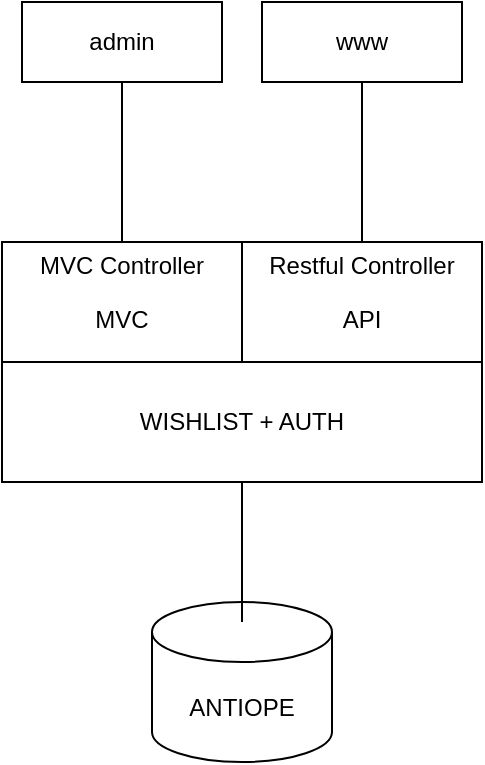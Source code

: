 <mxfile version="21.6.2" type="github">
  <diagram name="Page-1" id="p7Q0gR2Xs5QQkEZGU7Py">
    <mxGraphModel dx="1372" dy="766" grid="1" gridSize="10" guides="1" tooltips="1" connect="1" arrows="1" fold="1" page="1" pageScale="1" pageWidth="827" pageHeight="1169" math="0" shadow="0">
      <root>
        <mxCell id="0" />
        <mxCell id="1" parent="0" />
        <mxCell id="NGlfeHy7Dn8biuc7D4nB-1" value="MVC" style="rounded=0;whiteSpace=wrap;html=1;verticalAlign=bottom;spacingBottom=12;" vertex="1" parent="1">
          <mxGeometry x="200" y="250" width="120" height="60" as="geometry" />
        </mxCell>
        <mxCell id="NGlfeHy7Dn8biuc7D4nB-2" value="API" style="rounded=0;whiteSpace=wrap;html=1;verticalAlign=bottom;spacingBottom=12;" vertex="1" parent="1">
          <mxGeometry x="320" y="250" width="120" height="60" as="geometry" />
        </mxCell>
        <mxCell id="NGlfeHy7Dn8biuc7D4nB-3" value="WISHLIST + AUTH" style="rounded=0;whiteSpace=wrap;html=1;" vertex="1" parent="1">
          <mxGeometry x="200" y="310" width="240" height="60" as="geometry" />
        </mxCell>
        <mxCell id="NGlfeHy7Dn8biuc7D4nB-4" value="ANTIOPE" style="shape=cylinder3;whiteSpace=wrap;html=1;boundedLbl=1;backgroundOutline=1;size=15;" vertex="1" parent="1">
          <mxGeometry x="275" y="430" width="90" height="80" as="geometry" />
        </mxCell>
        <mxCell id="NGlfeHy7Dn8biuc7D4nB-5" value="" style="endArrow=none;html=1;rounded=0;exitX=0.5;exitY=0.125;exitDx=0;exitDy=0;exitPerimeter=0;entryX=0.5;entryY=1;entryDx=0;entryDy=0;" edge="1" parent="1" source="NGlfeHy7Dn8biuc7D4nB-4" target="NGlfeHy7Dn8biuc7D4nB-3">
          <mxGeometry width="50" height="50" relative="1" as="geometry">
            <mxPoint x="390" y="420" as="sourcePoint" />
            <mxPoint x="440" y="370" as="targetPoint" />
          </mxGeometry>
        </mxCell>
        <mxCell id="NGlfeHy7Dn8biuc7D4nB-6" value="admin" style="rounded=0;whiteSpace=wrap;html=1;" vertex="1" parent="1">
          <mxGeometry x="210" y="130" width="100" height="40" as="geometry" />
        </mxCell>
        <mxCell id="NGlfeHy7Dn8biuc7D4nB-7" value="www" style="rounded=0;whiteSpace=wrap;html=1;" vertex="1" parent="1">
          <mxGeometry x="330" y="130" width="100" height="40" as="geometry" />
        </mxCell>
        <mxCell id="NGlfeHy7Dn8biuc7D4nB-8" value="" style="endArrow=none;html=1;rounded=0;entryX=0.5;entryY=1;entryDx=0;entryDy=0;exitX=0.5;exitY=0;exitDx=0;exitDy=0;" edge="1" parent="1" source="NGlfeHy7Dn8biuc7D4nB-2" target="NGlfeHy7Dn8biuc7D4nB-7">
          <mxGeometry width="50" height="50" relative="1" as="geometry">
            <mxPoint x="390" y="420" as="sourcePoint" />
            <mxPoint x="440" y="370" as="targetPoint" />
          </mxGeometry>
        </mxCell>
        <mxCell id="NGlfeHy7Dn8biuc7D4nB-9" value="" style="endArrow=none;html=1;rounded=0;exitX=0.5;exitY=1;exitDx=0;exitDy=0;entryX=0.5;entryY=0;entryDx=0;entryDy=0;" edge="1" parent="1" source="NGlfeHy7Dn8biuc7D4nB-6" target="NGlfeHy7Dn8biuc7D4nB-1">
          <mxGeometry width="50" height="50" relative="1" as="geometry">
            <mxPoint x="390" y="420" as="sourcePoint" />
            <mxPoint x="440" y="370" as="targetPoint" />
          </mxGeometry>
        </mxCell>
        <mxCell id="NGlfeHy7Dn8biuc7D4nB-10" value="MVC Controller" style="text;html=1;strokeColor=none;fillColor=none;align=center;verticalAlign=middle;whiteSpace=wrap;rounded=0;" vertex="1" parent="1">
          <mxGeometry x="205" y="247" width="110" height="30" as="geometry" />
        </mxCell>
        <mxCell id="NGlfeHy7Dn8biuc7D4nB-13" value="Restful Controller" style="text;html=1;strokeColor=none;fillColor=none;align=center;verticalAlign=middle;whiteSpace=wrap;rounded=0;" vertex="1" parent="1">
          <mxGeometry x="325" y="247" width="110" height="30" as="geometry" />
        </mxCell>
      </root>
    </mxGraphModel>
  </diagram>
</mxfile>
